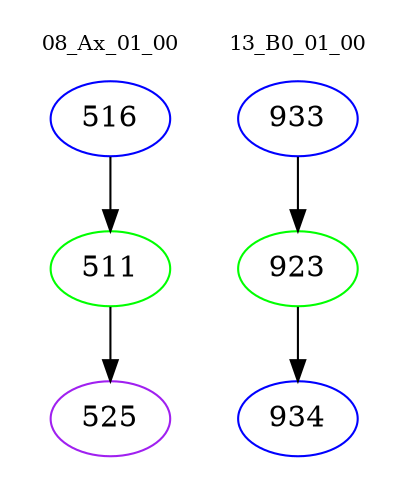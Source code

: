 digraph{
subgraph cluster_0 {
color = white
label = "08_Ax_01_00";
fontsize=10;
T0_516 [label="516", color="blue"]
T0_516 -> T0_511 [color="black"]
T0_511 [label="511", color="green"]
T0_511 -> T0_525 [color="black"]
T0_525 [label="525", color="purple"]
}
subgraph cluster_1 {
color = white
label = "13_B0_01_00";
fontsize=10;
T1_933 [label="933", color="blue"]
T1_933 -> T1_923 [color="black"]
T1_923 [label="923", color="green"]
T1_923 -> T1_934 [color="black"]
T1_934 [label="934", color="blue"]
}
}
